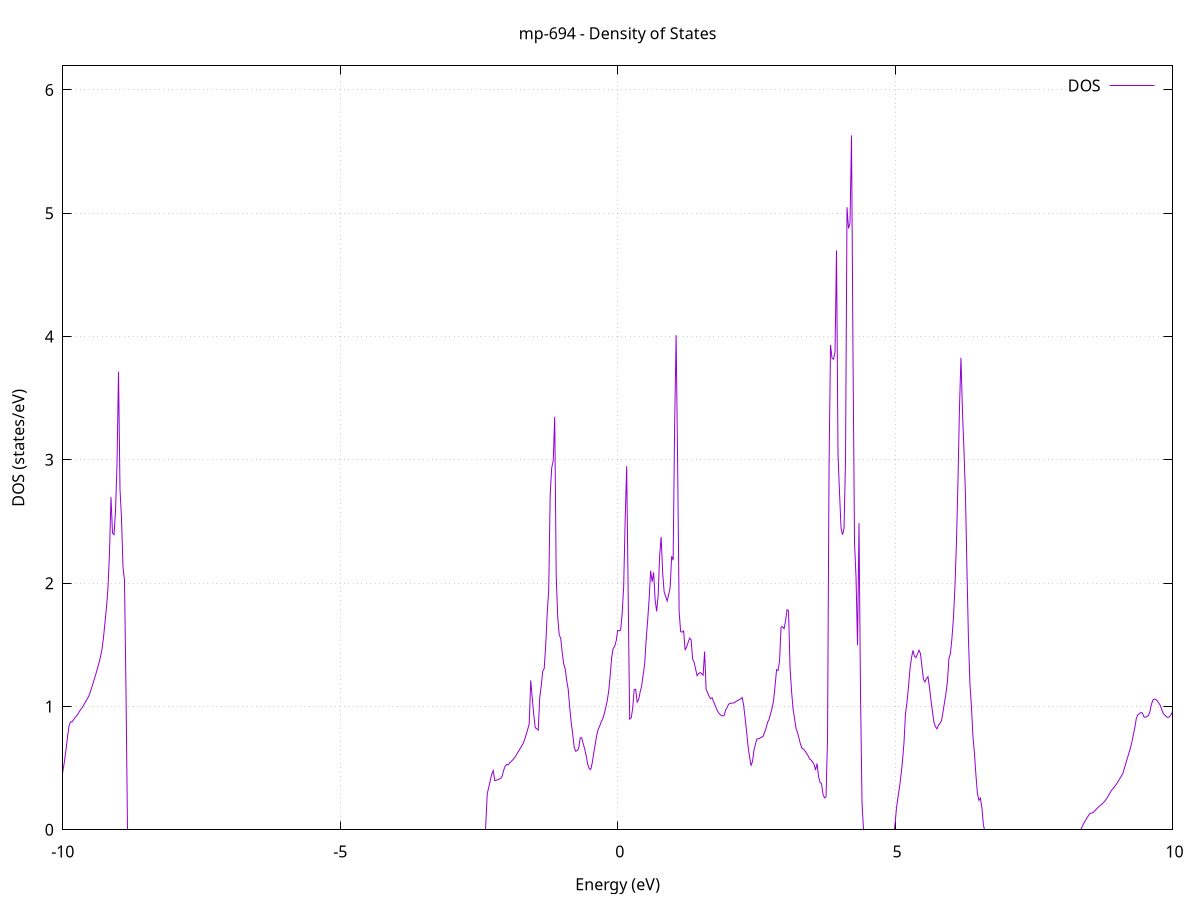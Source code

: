 set title 'mp-694 - Density of States'
set xlabel 'Energy (eV)'
set ylabel 'DOS (states/eV)'
set grid
set xrange [-10:10]
set yrange [0:6.195]
set xzeroaxis lt -1
set terminal png size 800,600
set output 'mp-694_dos_gnuplot.png'
plot '-' using 1:2 with lines title 'DOS'
-38.038400 0.000000
-38.011400 0.000000
-37.984400 0.000000
-37.957400 0.000000
-37.930400 0.000000
-37.903400 0.000000
-37.876300 0.000000
-37.849300 0.000000
-37.822300 0.000000
-37.795300 0.000000
-37.768300 0.000000
-37.741300 0.000000
-37.714200 0.000000
-37.687200 0.000000
-37.660200 0.000000
-37.633200 0.000000
-37.606200 0.000000
-37.579200 0.000000
-37.552100 0.000000
-37.525100 0.000000
-37.498100 0.000000
-37.471100 0.000000
-37.444100 0.000000
-37.417100 0.000000
-37.390000 0.000000
-37.363000 0.000000
-37.336000 0.000000
-37.309000 0.000000
-37.282000 0.000000
-37.255000 0.000000
-37.228000 0.000000
-37.200900 0.000000
-37.173900 0.000000
-37.146900 0.000000
-37.119900 0.000000
-37.092900 0.000000
-37.065900 0.000000
-37.038800 0.000000
-37.011800 0.000000
-36.984800 0.000000
-36.957800 0.000000
-36.930800 0.000000
-36.903800 0.000000
-36.876700 0.000000
-36.849700 0.000000
-36.822700 0.000000
-36.795700 0.000000
-36.768700 0.000000
-36.741700 0.000000
-36.714600 0.000000
-36.687600 0.000000
-36.660600 0.000000
-36.633600 0.000000
-36.606600 0.000000
-36.579600 0.000000
-36.552500 0.000000
-36.525500 0.000000
-36.498500 0.000000
-36.471500 0.000000
-36.444500 0.000000
-36.417500 0.000000
-36.390400 0.000000
-36.363400 0.000000
-36.336400 0.000000
-36.309400 0.000000
-36.282400 0.000000
-36.255400 0.000000
-36.228300 0.000000
-36.201300 0.000000
-36.174300 0.000000
-36.147300 0.000000
-36.120300 0.000000
-36.093300 0.000000
-36.066300 0.000000
-36.039200 0.000000
-36.012200 0.000000
-35.985200 0.000000
-35.958200 0.000000
-35.931200 0.000000
-35.904200 0.000000
-35.877100 0.000000
-35.850100 0.000000
-35.823100 0.000000
-35.796100 0.000000
-35.769100 0.000000
-35.742100 0.000000
-35.715000 0.000000
-35.688000 0.000000
-35.661000 0.000000
-35.634000 0.000000
-35.607000 0.000000
-35.580000 24.500900
-35.552900 13.739000
-35.525900 35.986300
-35.498900 0.000000
-35.471900 0.000000
-35.444900 0.000000
-35.417900 0.000000
-35.390800 0.000000
-35.363800 0.000000
-35.336800 0.000000
-35.309800 0.000000
-35.282800 0.000000
-35.255800 0.000000
-35.228700 0.000000
-35.201700 0.000000
-35.174700 0.000000
-35.147700 0.000000
-35.120700 0.000000
-35.093700 0.000000
-35.066600 0.000000
-35.039600 0.000000
-35.012600 0.000000
-34.985600 0.000000
-34.958600 0.000000
-34.931600 0.000000
-34.904600 0.000000
-34.877500 0.000000
-34.850500 0.000000
-34.823500 0.000000
-34.796500 0.000000
-34.769500 0.000000
-34.742500 0.000000
-34.715400 0.000000
-34.688400 0.000000
-34.661400 0.000000
-34.634400 0.000000
-34.607400 0.000000
-34.580400 0.000000
-34.553300 0.000000
-34.526300 0.000000
-34.499300 0.000000
-34.472300 0.000000
-34.445300 0.000000
-34.418300 0.000000
-34.391200 0.000000
-34.364200 0.000000
-34.337200 0.000000
-34.310200 0.000000
-34.283200 0.000000
-34.256200 0.000000
-34.229100 0.000000
-34.202100 0.000000
-34.175100 0.000000
-34.148100 0.000000
-34.121100 0.000000
-34.094100 0.000000
-34.067000 0.000000
-34.040000 0.000000
-34.013000 0.000000
-33.986000 0.000000
-33.959000 0.000000
-33.932000 0.000000
-33.904900 0.000000
-33.877900 0.000000
-33.850900 0.000000
-33.823900 0.000000
-33.796900 0.000000
-33.769900 0.000000
-33.742900 0.000000
-33.715800 0.000000
-33.688800 0.000000
-33.661800 0.000000
-33.634800 0.000000
-33.607800 0.000000
-33.580800 0.000000
-33.553700 0.000000
-33.526700 0.000000
-33.499700 0.000000
-33.472700 0.000000
-33.445700 0.000000
-33.418700 0.000000
-33.391600 0.000000
-33.364600 0.000000
-33.337600 0.000000
-33.310600 0.000000
-33.283600 0.000000
-33.256600 0.000000
-33.229500 0.000000
-33.202500 0.000000
-33.175500 0.000000
-33.148500 0.000000
-33.121500 0.000000
-33.094500 0.000000
-33.067400 0.000000
-33.040400 0.000000
-33.013400 0.000000
-32.986400 0.000000
-32.959400 0.000000
-32.932400 0.000000
-32.905300 0.000000
-32.878300 0.000000
-32.851300 0.000000
-32.824300 0.000000
-32.797300 0.000000
-32.770300 0.000000
-32.743200 0.000000
-32.716200 0.000000
-32.689200 0.000000
-32.662200 0.000000
-32.635200 0.000000
-32.608200 0.000000
-32.581200 0.000000
-32.554100 0.000000
-32.527100 0.000000
-32.500100 0.000000
-32.473100 0.000000
-32.446100 0.000000
-32.419100 0.000000
-32.392000 0.000000
-32.365000 0.000000
-32.338000 0.000000
-32.311000 0.000000
-32.284000 0.000000
-32.257000 0.000000
-32.229900 0.000000
-32.202900 0.000000
-32.175900 0.000000
-32.148900 0.000000
-32.121900 0.000000
-32.094900 0.000000
-32.067800 0.000000
-32.040800 0.000000
-32.013800 0.000000
-31.986800 0.000000
-31.959800 0.000000
-31.932800 0.000000
-31.905700 0.000000
-31.878700 0.000000
-31.851700 0.000000
-31.824700 0.000000
-31.797700 0.000000
-31.770700 0.000000
-31.743600 0.000000
-31.716600 0.000000
-31.689600 0.000000
-31.662600 0.000000
-31.635600 0.000000
-31.608600 0.000000
-31.581500 0.000000
-31.554500 0.000000
-31.527500 0.000000
-31.500500 0.000000
-31.473500 0.000000
-31.446500 0.000000
-31.419500 0.000000
-31.392400 0.000000
-31.365400 0.000000
-31.338400 0.000000
-31.311400 0.000000
-31.284400 0.000000
-31.257400 0.000000
-31.230300 0.000000
-31.203300 0.000000
-31.176300 0.000000
-31.149300 0.000000
-31.122300 0.000000
-31.095300 0.000000
-31.068200 0.000000
-31.041200 0.000000
-31.014200 0.000000
-30.987200 0.000000
-30.960200 0.000000
-30.933200 0.000000
-30.906100 0.000000
-30.879100 0.000000
-30.852100 0.000000
-30.825100 0.000000
-30.798100 0.000000
-30.771100 0.000000
-30.744000 0.000000
-30.717000 0.000000
-30.690000 0.000000
-30.663000 0.000000
-30.636000 0.000000
-30.609000 0.000000
-30.581900 0.000000
-30.554900 0.000000
-30.527900 0.000000
-30.500900 0.000000
-30.473900 0.000000
-30.446900 0.000000
-30.419800 0.000000
-30.392800 0.000000
-30.365800 0.000000
-30.338800 0.000000
-30.311800 0.000000
-30.284800 0.000000
-30.257800 0.000000
-30.230700 0.000000
-30.203700 0.000000
-30.176700 0.000000
-30.149700 0.000000
-30.122700 0.000000
-30.095700 0.000000
-30.068600 0.000000
-30.041600 0.000000
-30.014600 0.000000
-29.987600 0.000000
-29.960600 0.000000
-29.933600 0.000000
-29.906500 0.000000
-29.879500 0.000000
-29.852500 0.000000
-29.825500 0.000000
-29.798500 0.000000
-29.771500 0.000000
-29.744400 0.000000
-29.717400 0.000000
-29.690400 0.000000
-29.663400 0.000000
-29.636400 0.000000
-29.609400 0.000000
-29.582300 0.000000
-29.555300 0.000000
-29.528300 0.000000
-29.501300 0.000000
-29.474300 0.000000
-29.447300 0.000000
-29.420200 0.000000
-29.393200 0.000000
-29.366200 0.000000
-29.339200 0.000000
-29.312200 0.000000
-29.285200 0.000000
-29.258200 0.000000
-29.231100 0.000000
-29.204100 0.000000
-29.177100 0.000000
-29.150100 0.000000
-29.123100 0.000000
-29.096100 0.000000
-29.069000 0.000000
-29.042000 0.000000
-29.015000 0.000000
-28.988000 0.000000
-28.961000 0.000000
-28.934000 0.000000
-28.906900 0.000000
-28.879900 0.000000
-28.852900 0.000000
-28.825900 0.000000
-28.798900 0.000000
-28.771900 0.000000
-28.744800 0.000000
-28.717800 0.000000
-28.690800 0.000000
-28.663800 0.000000
-28.636800 0.000000
-28.609800 0.000000
-28.582700 0.000000
-28.555700 0.000000
-28.528700 0.000000
-28.501700 0.000000
-28.474700 0.000000
-28.447700 0.000000
-28.420600 0.000000
-28.393600 0.000000
-28.366600 0.000000
-28.339600 0.000000
-28.312600 0.000000
-28.285600 0.000000
-28.258500 0.000000
-28.231500 0.000000
-28.204500 0.000000
-28.177500 0.000000
-28.150500 0.000000
-28.123500 0.000000
-28.096500 0.000000
-28.069400 0.000000
-28.042400 0.000000
-28.015400 0.000000
-27.988400 0.000000
-27.961400 0.000000
-27.934400 0.000000
-27.907300 0.000000
-27.880300 0.000000
-27.853300 0.000000
-27.826300 0.000000
-27.799300 0.000000
-27.772300 0.000000
-27.745200 0.000000
-27.718200 0.000000
-27.691200 0.000000
-27.664200 0.000000
-27.637200 0.000000
-27.610200 0.000000
-27.583100 0.000000
-27.556100 0.000000
-27.529100 0.000000
-27.502100 0.000000
-27.475100 0.000000
-27.448100 0.000000
-27.421000 0.000000
-27.394000 0.000000
-27.367000 0.000000
-27.340000 0.000000
-27.313000 0.000000
-27.286000 0.000000
-27.258900 0.000000
-27.231900 0.000000
-27.204900 0.000000
-27.177900 0.000000
-27.150900 0.000000
-27.123900 0.000000
-27.096800 0.000000
-27.069800 0.000000
-27.042800 0.000000
-27.015800 0.000000
-26.988800 0.000000
-26.961800 0.000000
-26.934800 0.000000
-26.907700 0.000000
-26.880700 0.000000
-26.853700 0.000000
-26.826700 0.000000
-26.799700 0.000000
-26.772700 0.000000
-26.745600 0.000000
-26.718600 0.000000
-26.691600 0.000000
-26.664600 0.000000
-26.637600 0.000000
-26.610600 0.000000
-26.583500 0.000000
-26.556500 0.000000
-26.529500 0.000000
-26.502500 0.000000
-26.475500 0.000000
-26.448500 0.000000
-26.421400 0.000000
-26.394400 0.000000
-26.367400 0.000000
-26.340400 0.000000
-26.313400 0.000000
-26.286400 0.000000
-26.259300 0.000000
-26.232300 0.000000
-26.205300 0.000000
-26.178300 0.000000
-26.151300 0.000000
-26.124300 0.000000
-26.097200 0.000000
-26.070200 0.000000
-26.043200 0.000000
-26.016200 0.000000
-25.989200 0.000000
-25.962200 0.000000
-25.935100 0.000000
-25.908100 0.000000
-25.881100 0.000000
-25.854100 0.000000
-25.827100 0.000000
-25.800100 0.000000
-25.773100 0.000000
-25.746000 0.000000
-25.719000 0.000000
-25.692000 0.000000
-25.665000 0.000000
-25.638000 0.000000
-25.611000 0.000000
-25.583900 0.000000
-25.556900 0.000000
-25.529900 0.000000
-25.502900 0.000000
-25.475900 0.000000
-25.448900 0.000000
-25.421800 0.000000
-25.394800 0.000000
-25.367800 0.000000
-25.340800 0.000000
-25.313800 0.000000
-25.286800 0.000000
-25.259700 0.000000
-25.232700 0.000000
-25.205700 0.000000
-25.178700 0.000000
-25.151700 0.000000
-25.124700 0.000000
-25.097600 0.000000
-25.070600 0.000000
-25.043600 0.000000
-25.016600 0.000000
-24.989600 0.000000
-24.962600 0.000000
-24.935500 0.000000
-24.908500 0.000000
-24.881500 0.000000
-24.854500 0.000000
-24.827500 0.000000
-24.800500 0.000000
-24.773400 0.000000
-24.746400 0.000000
-24.719400 0.000000
-24.692400 0.000000
-24.665400 0.000000
-24.638400 0.000000
-24.611400 0.000000
-24.584300 0.000000
-24.557300 0.000000
-24.530300 0.000000
-24.503300 0.000000
-24.476300 0.000000
-24.449300 0.000000
-24.422200 0.000000
-24.395200 0.000000
-24.368200 0.000000
-24.341200 0.000000
-24.314200 0.000000
-24.287200 0.000000
-24.260100 0.000000
-24.233100 0.000000
-24.206100 0.000000
-24.179100 0.000000
-24.152100 0.000000
-24.125100 0.000000
-24.098000 0.000000
-24.071000 0.000000
-24.044000 0.000000
-24.017000 0.000000
-23.990000 0.000000
-23.963000 0.000000
-23.935900 0.000000
-23.908900 0.000000
-23.881900 0.000000
-23.854900 0.000000
-23.827900 0.000000
-23.800900 0.000000
-23.773800 0.000000
-23.746800 0.000000
-23.719800 0.000000
-23.692800 0.000000
-23.665800 0.000000
-23.638800 0.000000
-23.611700 0.000000
-23.584700 0.000000
-23.557700 0.000000
-23.530700 0.000000
-23.503700 0.000000
-23.476700 0.000000
-23.449700 0.000000
-23.422600 0.000000
-23.395600 0.000000
-23.368600 0.000000
-23.341600 0.000000
-23.314600 0.000000
-23.287600 0.000000
-23.260500 0.000000
-23.233500 0.000000
-23.206500 0.000000
-23.179500 0.000000
-23.152500 0.000000
-23.125500 0.000000
-23.098400 0.000000
-23.071400 0.000000
-23.044400 0.000000
-23.017400 0.000000
-22.990400 0.000000
-22.963400 0.000000
-22.936300 0.000000
-22.909300 0.000000
-22.882300 0.000000
-22.855300 0.000000
-22.828300 0.000000
-22.801300 0.000000
-22.774200 0.000000
-22.747200 0.000000
-22.720200 0.000000
-22.693200 0.000000
-22.666200 0.000000
-22.639200 0.000000
-22.612100 0.000000
-22.585100 0.000000
-22.558100 0.000000
-22.531100 0.000000
-22.504100 0.000000
-22.477100 0.000000
-22.450000 0.000000
-22.423000 0.000000
-22.396000 0.000000
-22.369000 0.000000
-22.342000 0.000000
-22.315000 0.000000
-22.288000 0.000000
-22.260900 0.000000
-22.233900 0.000000
-22.206900 0.000000
-22.179900 0.000000
-22.152900 0.000000
-22.125900 0.000000
-22.098800 0.000000
-22.071800 0.000000
-22.044800 0.000000
-22.017800 0.000000
-21.990800 0.000000
-21.963800 0.000000
-21.936700 0.000000
-21.909700 0.000000
-21.882700 0.000000
-21.855700 0.000000
-21.828700 0.000000
-21.801700 0.000000
-21.774600 0.000000
-21.747600 0.000000
-21.720600 0.000000
-21.693600 0.000000
-21.666600 0.000000
-21.639600 0.000000
-21.612500 0.000000
-21.585500 0.000000
-21.558500 0.000000
-21.531500 0.000000
-21.504500 0.000000
-21.477500 0.000000
-21.450400 0.000000
-21.423400 0.000000
-21.396400 0.000000
-21.369400 0.000000
-21.342400 0.000000
-21.315400 0.000000
-21.288300 0.000000
-21.261300 0.000000
-21.234300 0.000000
-21.207300 0.000000
-21.180300 0.000000
-21.153300 0.000000
-21.126300 0.000000
-21.099200 0.000000
-21.072200 0.000000
-21.045200 0.000000
-21.018200 0.000000
-20.991200 0.000000
-20.964200 0.000000
-20.937100 0.000000
-20.910100 0.000000
-20.883100 0.000000
-20.856100 0.000000
-20.829100 0.000000
-20.802100 0.000000
-20.775000 0.000000
-20.748000 0.000000
-20.721000 0.000000
-20.694000 0.000000
-20.667000 0.000000
-20.640000 0.000000
-20.612900 0.000000
-20.585900 0.000000
-20.558900 0.000000
-20.531900 0.000000
-20.504900 0.000000
-20.477900 0.000000
-20.450800 0.000000
-20.423800 0.000000
-20.396800 0.000000
-20.369800 0.000000
-20.342800 0.000000
-20.315800 0.000000
-20.288700 0.000000
-20.261700 0.000000
-20.234700 0.000000
-20.207700 0.000000
-20.180700 0.000000
-20.153700 0.000000
-20.126600 0.000000
-20.099600 0.000000
-20.072600 0.000000
-20.045600 0.000000
-20.018600 0.000000
-19.991600 0.000000
-19.964600 0.000000
-19.937500 0.000000
-19.910500 0.000000
-19.883500 0.000000
-19.856500 0.000000
-19.829500 0.000000
-19.802500 0.000000
-19.775400 0.000000
-19.748400 0.000000
-19.721400 0.000000
-19.694400 0.000000
-19.667400 0.000000
-19.640400 0.000000
-19.613300 0.000000
-19.586300 0.000000
-19.559300 0.000000
-19.532300 0.000000
-19.505300 0.000000
-19.478300 0.000000
-19.451200 0.000000
-19.424200 0.000000
-19.397200 0.000000
-19.370200 0.000000
-19.343200 0.000000
-19.316200 0.000000
-19.289100 0.000000
-19.262100 0.000000
-19.235100 0.000000
-19.208100 0.000000
-19.181100 0.000000
-19.154100 0.000000
-19.127000 0.000000
-19.100000 0.000000
-19.073000 0.000000
-19.046000 0.000000
-19.019000 0.000000
-18.992000 0.000000
-18.965000 0.000000
-18.937900 0.000000
-18.910900 0.000000
-18.883900 0.000000
-18.856900 0.000000
-18.829900 0.000000
-18.802900 0.000000
-18.775800 0.000000
-18.748800 0.000000
-18.721800 0.000000
-18.694800 0.000000
-18.667800 0.000000
-18.640800 0.000000
-18.613700 0.000000
-18.586700 0.000000
-18.559700 0.000000
-18.532700 0.000000
-18.505700 0.000000
-18.478700 0.000000
-18.451600 0.000000
-18.424600 0.000000
-18.397600 0.000000
-18.370600 0.000000
-18.343600 0.000000
-18.316600 0.000000
-18.289500 0.000000
-18.262500 0.000000
-18.235500 0.000000
-18.208500 0.000000
-18.181500 0.000000
-18.154500 0.000000
-18.127400 0.000000
-18.100400 0.000000
-18.073400 0.000000
-18.046400 0.000000
-18.019400 0.000000
-17.992400 0.000000
-17.965300 0.000000
-17.938300 0.000000
-17.911300 0.000000
-17.884300 0.000000
-17.857300 0.000000
-17.830300 0.000000
-17.803300 0.000000
-17.776200 0.000000
-17.749200 0.000000
-17.722200 0.000000
-17.695200 0.000000
-17.668200 0.000000
-17.641200 0.000000
-17.614100 0.000000
-17.587100 0.000000
-17.560100 0.000000
-17.533100 0.000000
-17.506100 0.000000
-17.479100 0.000000
-17.452000 0.000000
-17.425000 0.000000
-17.398000 0.000000
-17.371000 0.000000
-17.344000 0.000000
-17.317000 0.000000
-17.289900 0.000000
-17.262900 0.000000
-17.235900 0.000000
-17.208900 0.000000
-17.181900 0.000000
-17.154900 0.000000
-17.127800 0.000000
-17.100800 0.000000
-17.073800 0.000000
-17.046800 0.000000
-17.019800 0.000000
-16.992800 0.000000
-16.965700 0.000000
-16.938700 0.000000
-16.911700 0.000000
-16.884700 0.000000
-16.857700 0.000000
-16.830700 0.000000
-16.803600 0.000000
-16.776600 0.000000
-16.749600 0.000000
-16.722600 0.000000
-16.695600 0.000000
-16.668600 0.000000
-16.641600 0.000000
-16.614500 0.000000
-16.587500 0.000000
-16.560500 0.000000
-16.533500 0.000000
-16.506500 0.000000
-16.479500 0.000000
-16.452400 0.000000
-16.425400 0.000000
-16.398400 0.000000
-16.371400 0.000000
-16.344400 0.000000
-16.317400 0.000000
-16.290300 0.000000
-16.263300 0.000000
-16.236300 0.000000
-16.209300 0.000000
-16.182300 0.000000
-16.155300 0.000000
-16.128200 0.000000
-16.101200 0.000000
-16.074200 0.000000
-16.047200 0.000000
-16.020200 0.000000
-15.993200 0.000000
-15.966100 0.000000
-15.939100 0.000000
-15.912100 0.000000
-15.885100 0.000000
-15.858100 0.000000
-15.831100 0.000000
-15.804000 0.000000
-15.777000 0.000000
-15.750000 0.000000
-15.723000 0.000000
-15.696000 0.000000
-15.669000 0.000000
-15.641900 0.000000
-15.614900 0.000000
-15.587900 0.000000
-15.560900 0.000000
-15.533900 0.000000
-15.506900 0.000000
-15.479900 0.000000
-15.452800 0.000000
-15.425800 0.000000
-15.398800 0.000000
-15.371800 0.000000
-15.344800 0.000000
-15.317800 0.000000
-15.290700 0.000000
-15.263700 0.000000
-15.236700 0.000000
-15.209700 0.000000
-15.182700 0.000000
-15.155700 0.000000
-15.128600 0.000000
-15.101600 0.000000
-15.074600 0.000000
-15.047600 0.000000
-15.020600 0.000000
-14.993600 0.000000
-14.966500 0.000000
-14.939500 0.000000
-14.912500 0.000000
-14.885500 0.000000
-14.858500 0.000000
-14.831500 0.000000
-14.804400 0.000000
-14.777400 0.000000
-14.750400 0.000000
-14.723400 0.000000
-14.696400 0.000000
-14.669400 0.000000
-14.642300 0.000000
-14.615300 0.000000
-14.588300 0.000000
-14.561300 0.000000
-14.534300 0.000000
-14.507300 0.000000
-14.480200 0.000000
-14.453200 0.000000
-14.426200 0.000000
-14.399200 0.000000
-14.372200 0.000000
-14.345200 0.000000
-14.318200 0.000000
-14.291100 0.000000
-14.264100 0.000000
-14.237100 0.000000
-14.210100 0.000000
-14.183100 0.000000
-14.156100 0.000000
-14.129000 0.000000
-14.102000 0.000000
-14.075000 0.000000
-14.048000 0.000000
-14.021000 0.000000
-13.994000 0.000000
-13.966900 0.000000
-13.939900 0.000000
-13.912900 0.000000
-13.885900 0.000000
-13.858900 0.000000
-13.831900 0.000000
-13.804800 0.000000
-13.777800 0.000000
-13.750800 0.000000
-13.723800 0.000000
-13.696800 0.000000
-13.669800 0.000000
-13.642700 0.000000
-13.615700 0.000000
-13.588700 0.000000
-13.561700 0.000000
-13.534700 0.000000
-13.507700 0.000000
-13.480600 0.000000
-13.453600 0.000000
-13.426600 0.000000
-13.399600 0.000000
-13.372600 0.000000
-13.345600 0.000000
-13.318500 0.000000
-13.291500 0.000000
-13.264500 0.000000
-13.237500 0.000000
-13.210500 0.000000
-13.183500 0.000000
-13.156500 0.000000
-13.129400 0.000000
-13.102400 0.000000
-13.075400 0.000000
-13.048400 0.000000
-13.021400 0.000000
-12.994400 0.000000
-12.967300 0.000000
-12.940300 0.000000
-12.913300 0.000000
-12.886300 0.000000
-12.859300 0.000000
-12.832300 0.000000
-12.805200 0.000000
-12.778200 0.000000
-12.751200 0.000000
-12.724200 0.000000
-12.697200 0.000000
-12.670200 0.000000
-12.643100 0.000000
-12.616100 0.000000
-12.589100 0.000000
-12.562100 0.000000
-12.535100 0.000000
-12.508100 0.000000
-12.481000 0.000000
-12.454000 0.000000
-12.427000 0.000000
-12.400000 0.000000
-12.373000 0.000000
-12.346000 0.000000
-12.318900 0.000000
-12.291900 0.000000
-12.264900 0.000000
-12.237900 0.000000
-12.210900 0.000000
-12.183900 0.000000
-12.156800 0.000000
-12.129800 0.000000
-12.102800 0.000000
-12.075800 0.000000
-12.048800 0.000000
-12.021800 0.000000
-11.994800 0.000000
-11.967700 0.000000
-11.940700 0.000000
-11.913700 0.000000
-11.886700 0.000000
-11.859700 0.000000
-11.832700 0.000000
-11.805600 0.000000
-11.778600 0.000000
-11.751600 0.000000
-11.724600 0.000000
-11.697600 0.000000
-11.670600 0.000000
-11.643500 0.000000
-11.616500 0.000000
-11.589500 0.000000
-11.562500 0.000000
-11.535500 0.000000
-11.508500 0.000000
-11.481400 0.000000
-11.454400 0.000000
-11.427400 0.000000
-11.400400 0.000000
-11.373400 0.000000
-11.346400 0.000000
-11.319300 0.000000
-11.292300 0.000000
-11.265300 0.000000
-11.238300 0.000000
-11.211300 0.000000
-11.184300 0.000000
-11.157200 0.000000
-11.130200 0.000000
-11.103200 0.000000
-11.076200 0.000000
-11.049200 0.000000
-11.022200 0.000000
-10.995100 0.000000
-10.968100 0.000000
-10.941100 0.000000
-10.914100 0.081700
-10.887100 0.163900
-10.860100 0.259200
-10.833100 0.273800
-10.806000 0.288100
-10.779000 0.288600
-10.752000 0.283500
-10.725000 0.285300
-10.698000 0.296700
-10.671000 0.298100
-10.643900 0.298000
-10.616900 0.292600
-10.589900 0.294900
-10.562900 0.299200
-10.535900 0.305600
-10.508900 0.310600
-10.481800 0.310600
-10.454800 0.309900
-10.427800 0.309300
-10.400800 0.312400
-10.373800 0.315900
-10.346800 0.319900
-10.319700 0.324600
-10.292700 0.328500
-10.265700 0.330800
-10.238700 0.331900
-10.211700 0.333600
-10.184700 0.336700
-10.157600 0.340600
-10.130600 0.344600
-10.103600 0.348700
-10.076600 0.353100
-10.049600 0.357500
-10.022600 0.361700
-9.995500 0.483300
-9.968500 0.558300
-9.941500 0.654100
-9.914500 0.754300
-9.887500 0.842200
-9.860500 0.875700
-9.833500 0.874500
-9.806400 0.891400
-9.779400 0.910700
-9.752400 0.923700
-9.725400 0.940700
-9.698400 0.961200
-9.671400 0.978900
-9.644300 0.995000
-9.617300 1.016400
-9.590300 1.037400
-9.563300 1.059100
-9.536300 1.079900
-9.509300 1.110500
-9.482200 1.148000
-9.455200 1.187800
-9.428200 1.227000
-9.401200 1.268200
-9.374200 1.310000
-9.347200 1.353800
-9.320100 1.405100
-9.293100 1.463500
-9.266100 1.561200
-9.239100 1.682300
-9.212100 1.805500
-9.185100 1.965300
-9.158000 2.250100
-9.131000 2.697400
-9.104000 2.406600
-9.077000 2.393400
-9.050000 2.581800
-9.023000 2.963100
-8.995900 3.714400
-8.968900 2.760300
-8.941900 2.527600
-8.914900 2.132100
-8.887900 2.019100
-8.860900 1.125600
-8.833800 0.000000
-8.806800 0.000000
-8.779800 0.000000
-8.752800 0.000000
-8.725800 0.000000
-8.698800 0.000000
-8.671800 0.000000
-8.644700 0.000000
-8.617700 0.000000
-8.590700 0.000000
-8.563700 0.000000
-8.536700 0.000000
-8.509700 0.000000
-8.482600 0.000000
-8.455600 0.000000
-8.428600 0.000000
-8.401600 0.000000
-8.374600 0.000000
-8.347600 0.000000
-8.320500 0.000000
-8.293500 0.000000
-8.266500 0.000000
-8.239500 0.000000
-8.212500 0.000000
-8.185500 0.000000
-8.158400 0.000000
-8.131400 0.000000
-8.104400 0.000000
-8.077400 0.000000
-8.050400 0.000000
-8.023400 0.000000
-7.996300 0.000000
-7.969300 0.000000
-7.942300 0.000000
-7.915300 0.000000
-7.888300 0.000000
-7.861300 0.000000
-7.834200 0.000000
-7.807200 0.000000
-7.780200 0.000000
-7.753200 0.000000
-7.726200 0.000000
-7.699200 0.000000
-7.672100 0.000000
-7.645100 0.000000
-7.618100 0.000000
-7.591100 0.000000
-7.564100 0.000000
-7.537100 0.000000
-7.510100 0.000000
-7.483000 0.000000
-7.456000 0.000000
-7.429000 0.000000
-7.402000 0.000000
-7.375000 0.000000
-7.348000 0.000000
-7.320900 0.000000
-7.293900 0.000000
-7.266900 0.000000
-7.239900 0.000000
-7.212900 0.000000
-7.185900 0.000000
-7.158800 0.000000
-7.131800 0.000000
-7.104800 0.000000
-7.077800 0.000000
-7.050800 0.000000
-7.023800 0.000000
-6.996700 0.000000
-6.969700 0.000000
-6.942700 0.000000
-6.915700 0.000000
-6.888700 0.000000
-6.861700 0.000000
-6.834600 0.000000
-6.807600 0.000000
-6.780600 0.000000
-6.753600 0.000000
-6.726600 0.000000
-6.699600 0.000000
-6.672500 0.000000
-6.645500 0.000000
-6.618500 0.000000
-6.591500 0.000000
-6.564500 0.000000
-6.537500 0.000000
-6.510400 0.000000
-6.483400 0.000000
-6.456400 0.000000
-6.429400 0.000000
-6.402400 0.000000
-6.375400 0.000000
-6.348400 0.000000
-6.321300 0.000000
-6.294300 0.000000
-6.267300 0.000000
-6.240300 0.000000
-6.213300 0.000000
-6.186300 0.000000
-6.159200 0.000000
-6.132200 0.000000
-6.105200 0.000000
-6.078200 0.000000
-6.051200 0.000000
-6.024200 0.000000
-5.997100 0.000000
-5.970100 0.000000
-5.943100 0.000000
-5.916100 0.000000
-5.889100 0.000000
-5.862100 0.000000
-5.835000 0.000000
-5.808000 0.000000
-5.781000 0.000000
-5.754000 0.000000
-5.727000 0.000000
-5.700000 0.000000
-5.672900 0.000000
-5.645900 0.000000
-5.618900 0.000000
-5.591900 0.000000
-5.564900 0.000000
-5.537900 0.000000
-5.510800 0.000000
-5.483800 0.000000
-5.456800 0.000000
-5.429800 0.000000
-5.402800 0.000000
-5.375800 0.000000
-5.348700 0.000000
-5.321700 0.000000
-5.294700 0.000000
-5.267700 0.000000
-5.240700 0.000000
-5.213700 0.000000
-5.186700 0.000000
-5.159600 0.000000
-5.132600 0.000000
-5.105600 0.000000
-5.078600 0.000000
-5.051600 0.000000
-5.024600 0.000000
-4.997500 0.000000
-4.970500 0.000000
-4.943500 0.000000
-4.916500 0.000000
-4.889500 0.000000
-4.862500 0.000000
-4.835400 0.000000
-4.808400 0.000000
-4.781400 0.000000
-4.754400 0.000000
-4.727400 0.000000
-4.700400 0.000000
-4.673300 0.000000
-4.646300 0.000000
-4.619300 0.000000
-4.592300 0.000000
-4.565300 0.000000
-4.538300 0.000000
-4.511200 0.000000
-4.484200 0.000000
-4.457200 0.000000
-4.430200 0.000000
-4.403200 0.000000
-4.376200 0.000000
-4.349100 0.000000
-4.322100 0.000000
-4.295100 0.000000
-4.268100 0.000000
-4.241100 0.000000
-4.214100 0.000000
-4.187000 0.000000
-4.160000 0.000000
-4.133000 0.000000
-4.106000 0.000000
-4.079000 0.000000
-4.052000 0.000000
-4.025000 0.000000
-3.997900 0.000000
-3.970900 0.000000
-3.943900 0.000000
-3.916900 0.000000
-3.889900 0.000000
-3.862900 0.000000
-3.835800 0.000000
-3.808800 0.000000
-3.781800 0.000000
-3.754800 0.000000
-3.727800 0.000000
-3.700800 0.000000
-3.673700 0.000000
-3.646700 0.000000
-3.619700 0.000000
-3.592700 0.000000
-3.565700 0.000000
-3.538700 0.000000
-3.511600 0.000000
-3.484600 0.000000
-3.457600 0.000000
-3.430600 0.000000
-3.403600 0.000000
-3.376600 0.000000
-3.349500 0.000000
-3.322500 0.000000
-3.295500 0.000000
-3.268500 0.000000
-3.241500 0.000000
-3.214500 0.000000
-3.187400 0.000000
-3.160400 0.000000
-3.133400 0.000000
-3.106400 0.000000
-3.079400 0.000000
-3.052400 0.000000
-3.025300 0.000000
-2.998300 0.000000
-2.971300 0.000000
-2.944300 0.000000
-2.917300 0.000000
-2.890300 0.000000
-2.863300 0.000000
-2.836200 0.000000
-2.809200 0.000000
-2.782200 0.000000
-2.755200 0.000000
-2.728200 0.000000
-2.701200 0.000000
-2.674100 0.000000
-2.647100 0.000000
-2.620100 0.000000
-2.593100 0.000000
-2.566100 0.000000
-2.539100 0.000000
-2.512000 0.000000
-2.485000 0.000000
-2.458000 0.000000
-2.431000 0.000000
-2.404000 0.000000
-2.377000 0.000000
-2.349900 0.292600
-2.322900 0.345600
-2.295900 0.398500
-2.268900 0.451400
-2.241900 0.480400
-2.214900 0.397900
-2.187800 0.402000
-2.160800 0.406000
-2.133800 0.410100
-2.106800 0.416500
-2.079800 0.437600
-2.052800 0.484400
-2.025700 0.517700
-1.998700 0.529500
-1.971700 0.527000
-1.944700 0.542900
-1.917700 0.554700
-1.890700 0.566700
-1.863600 0.581200
-1.836600 0.598700
-1.809600 0.620300
-1.782600 0.640500
-1.755600 0.659600
-1.728600 0.679800
-1.701600 0.701400
-1.674500 0.733300
-1.647500 0.774000
-1.620500 0.815000
-1.593500 0.860200
-1.566500 1.211300
-1.539500 1.070900
-1.512400 0.936600
-1.485400 0.828600
-1.458400 0.819600
-1.431400 0.808300
-1.404400 1.072000
-1.377400 1.166000
-1.350300 1.286200
-1.323300 1.308800
-1.296300 1.497700
-1.269300 1.756600
-1.242300 1.944700
-1.215300 2.722600
-1.188200 2.935800
-1.161200 2.992100
-1.134200 3.349200
-1.107200 2.055200
-1.080200 1.727400
-1.053200 1.580900
-1.026100 1.553100
-0.999100 1.435600
-0.972100 1.345500
-0.945100 1.303400
-0.918100 1.211000
-0.891100 1.140000
-0.864000 0.996800
-0.837000 0.868500
-0.810000 0.776900
-0.783000 0.669300
-0.756000 0.637000
-0.729000 0.641700
-0.701900 0.658900
-0.674900 0.745500
-0.647900 0.746400
-0.620900 0.698600
-0.593900 0.655700
-0.566900 0.600400
-0.539900 0.531600
-0.512800 0.496100
-0.485800 0.488700
-0.458800 0.540300
-0.431800 0.619000
-0.404800 0.692600
-0.377800 0.764200
-0.350700 0.814100
-0.323700 0.840800
-0.296700 0.874300
-0.269700 0.899000
-0.242700 0.937500
-0.215700 0.988900
-0.188600 1.043700
-0.161600 1.123800
-0.134600 1.250100
-0.107600 1.397200
-0.080600 1.471200
-0.053600 1.487400
-0.026500 1.531800
0.000500 1.616200
0.027500 1.613900
0.054500 1.618600
0.081500 1.756800
0.108500 1.969500
0.135600 2.512700
0.162600 2.948300
0.189600 1.917400
0.216600 0.897600
0.243600 0.907600
0.270600 0.980900
0.297700 1.136300
0.324700 1.139500
0.351700 1.034900
0.378700 1.056300
0.405700 1.117400
0.432700 1.166300
0.459700 1.255200
0.486800 1.343400
0.513800 1.540300
0.540800 1.696300
0.567800 1.874800
0.594800 2.100700
0.621800 2.011300
0.648900 2.087200
0.675900 1.863200
0.702900 1.771000
0.729900 1.897900
0.756900 2.222800
0.783900 2.374900
0.811000 2.088300
0.838000 1.928200
0.865000 1.893000
0.892000 1.855500
0.919000 1.904900
0.946000 1.963200
0.973100 2.218200
1.000100 2.185600
1.027100 3.278800
1.054100 4.011100
1.081100 2.966500
1.108100 1.772800
1.135200 1.606200
1.162200 1.603200
1.189200 1.612800
1.216200 1.457100
1.243200 1.483700
1.270200 1.519800
1.297300 1.554300
1.324300 1.541100
1.351300 1.384000
1.378300 1.359600
1.405300 1.303000
1.432300 1.249300
1.459400 1.266700
1.486400 1.274900
1.513400 1.266200
1.540400 1.254000
1.567400 1.445300
1.594400 1.140400
1.621400 1.110900
1.648500 1.081500
1.675500 1.063400
1.702500 1.070500
1.729500 1.038400
1.756500 1.009800
1.783500 0.980400
1.810600 0.954600
1.837600 0.938100
1.864600 0.928800
1.891600 0.923900
1.918600 0.925900
1.945600 0.970800
1.972700 0.991500
1.999700 1.017900
2.026700 1.025100
2.053700 1.027000
2.080700 1.027500
2.107700 1.032300
2.134800 1.040900
2.161800 1.048000
2.188800 1.054100
2.215800 1.060400
2.242800 1.072900
2.269800 1.014300
2.296900 0.909200
2.323900 0.796900
2.350900 0.673600
2.377900 0.589100
2.404900 0.519200
2.431900 0.557400
2.459000 0.649400
2.486000 0.699200
2.513000 0.737600
2.540000 0.737200
2.567000 0.744000
2.594000 0.750800
2.621100 0.756700
2.648100 0.789400
2.675100 0.824600
2.702100 0.871400
2.729100 0.895200
2.756100 0.940600
2.783100 0.985600
2.810200 1.048100
2.837200 1.166800
2.864200 1.298500
2.891200 1.291700
2.918200 1.368300
2.945200 1.642100
2.972300 1.647400
2.999300 1.630400
3.026300 1.693700
3.053300 1.784200
3.080300 1.775200
3.107300 1.313600
3.134400 1.123500
3.161400 0.979500
3.188400 0.902600
3.215400 0.819800
3.242400 0.788500
3.269400 0.740700
3.296500 0.691400
3.323500 0.658800
3.350500 0.655300
3.377500 0.638800
3.404500 0.620100
3.431500 0.600700
3.458600 0.574200
3.485600 0.565900
3.512600 0.549900
3.539600 0.530700
3.566600 0.484300
3.593600 0.536600
3.620700 0.432100
3.647700 0.383800
3.674700 0.373300
3.701700 0.286700
3.728700 0.258800
3.755700 0.267900
3.782800 0.735900
3.809800 2.934700
3.836800 3.930800
3.863800 3.824300
3.890800 3.816200
3.917800 3.873600
3.944800 4.698100
3.971900 3.041700
3.998900 2.735100
4.025900 2.447800
4.052900 2.392400
4.079900 2.443300
4.106900 2.998700
4.134000 5.048500
4.161000 4.876600
4.188000 4.922400
4.215000 5.631900
4.242000 3.838700
4.269000 2.325900
4.296100 2.050600
4.323100 1.497100
4.350100 2.487000
4.377100 1.105400
4.404100 0.221700
4.431100 0.000000
4.458200 0.000000
4.485200 0.000000
4.512200 0.000000
4.539200 0.000000
4.566200 0.000000
4.593200 0.000000
4.620300 0.000000
4.647300 0.000000
4.674300 0.000000
4.701300 0.000000
4.728300 0.000000
4.755300 0.000000
4.782400 0.000000
4.809400 0.000000
4.836400 0.000000
4.863400 0.000000
4.890400 0.000000
4.917400 0.000000
4.944500 0.000000
4.971500 0.000000
4.998500 0.000000
5.025500 0.175700
5.052500 0.263300
5.079500 0.343800
5.106500 0.442300
5.133600 0.556900
5.160600 0.705600
5.187600 0.940100
5.214600 1.034600
5.241600 1.158700
5.268600 1.302600
5.295700 1.394100
5.322700 1.455000
5.349700 1.407600
5.376700 1.396700
5.403700 1.424400
5.430700 1.456400
5.457800 1.429100
5.484800 1.322900
5.511800 1.219100
5.538800 1.198900
5.565800 1.225800
5.592800 1.241600
5.619900 1.155000
5.646900 1.053300
5.673900 0.956500
5.700900 0.871100
5.727900 0.835700
5.754900 0.818100
5.782000 0.847800
5.809000 0.863200
5.836000 0.884100
5.863000 0.953400
5.890000 1.029500
5.917000 1.107600
5.944100 1.204000
5.971100 1.392400
5.998100 1.430800
6.025100 1.554600
6.052100 1.717600
6.079100 1.969000
6.106200 2.330900
6.133200 2.817000
6.160200 3.409900
6.187200 3.828000
6.214200 3.398700
6.241200 3.085200
6.268200 2.724900
6.295300 2.114400
6.322300 1.550800
6.349300 1.182600
6.376300 1.001300
6.403300 0.756500
6.430300 0.622500
6.457400 0.442700
6.484400 0.292600
6.511400 0.238300
6.538400 0.256900
6.565400 0.176500
6.592400 0.036900
6.619500 0.000000
6.646500 0.000000
6.673500 0.000000
6.700500 0.000000
6.727500 0.000000
6.754500 0.000000
6.781600 0.000000
6.808600 0.000000
6.835600 0.000000
6.862600 0.000000
6.889600 0.000000
6.916600 0.000000
6.943700 0.000000
6.970700 0.000000
6.997700 0.000000
7.024700 0.000000
7.051700 0.000000
7.078700 0.000000
7.105800 0.000000
7.132800 0.000000
7.159800 0.000000
7.186800 0.000000
7.213800 0.000000
7.240800 0.000000
7.267900 0.000000
7.294900 0.000000
7.321900 0.000000
7.348900 0.000000
7.375900 0.000000
7.402900 0.000000
7.429900 0.000000
7.457000 0.000000
7.484000 0.000000
7.511000 0.000000
7.538000 0.000000
7.565000 0.000000
7.592000 0.000000
7.619100 0.000000
7.646100 0.000000
7.673100 0.000000
7.700100 0.000000
7.727100 0.000000
7.754100 0.000000
7.781200 0.000000
7.808200 0.000000
7.835200 0.000000
7.862200 0.000000
7.889200 0.000000
7.916200 0.000000
7.943300 0.000000
7.970300 0.000000
7.997300 0.000000
8.024300 0.000000
8.051300 0.000000
8.078300 0.000000
8.105400 0.000000
8.132400 0.000000
8.159400 0.000000
8.186400 0.000000
8.213400 0.000000
8.240400 0.000000
8.267500 0.000000
8.294500 0.000000
8.321500 0.000000
8.348500 0.002900
8.375500 0.028200
8.402500 0.053800
8.429600 0.074500
8.456600 0.094400
8.483600 0.114100
8.510600 0.132900
8.537600 0.134800
8.564600 0.138500
8.591600 0.149900
8.618700 0.162900
8.645700 0.175900
8.672700 0.187400
8.699700 0.198000
8.726700 0.208000
8.753700 0.219100
8.780800 0.232800
8.807800 0.249500
8.834800 0.267600
8.861800 0.289200
8.888800 0.311800
8.915800 0.327200
8.942900 0.341800
8.969900 0.358300
8.996900 0.375800
9.023900 0.395000
9.050900 0.415900
9.077900 0.435500
9.105000 0.456500
9.132000 0.497700
9.159000 0.537800
9.186000 0.580000
9.213000 0.619200
9.240000 0.660000
9.267100 0.710200
9.294100 0.769100
9.321100 0.827000
9.348100 0.903200
9.375100 0.932100
9.402100 0.941300
9.429200 0.950200
9.456200 0.947900
9.483200 0.916300
9.510200 0.911900
9.537200 0.918900
9.564200 0.925400
9.591200 0.954900
9.618300 1.013100
9.645300 1.051400
9.672300 1.060100
9.699300 1.056700
9.726300 1.045100
9.753300 1.028200
9.780400 1.007600
9.807400 0.973500
9.834400 0.941800
9.861400 0.930000
9.888400 0.916400
9.915400 0.911800
9.942500 0.915200
9.969500 0.930300
9.996500 0.956100
10.023500 0.979100
10.050500 1.000300
10.077500 0.979600
10.104600 0.993700
10.131600 0.997700
10.158600 0.993500
10.185600 0.988000
10.212600 0.987000
10.239600 0.971000
10.266700 0.950600
10.293700 0.919000
10.320700 0.886100
10.347700 0.830600
10.374700 0.814800
10.401700 0.813600
10.428800 0.815300
10.455800 0.824900
10.482800 0.863500
10.509800 0.893300
10.536800 0.897900
10.563800 0.890100
10.590900 0.890100
10.617900 0.893000
10.644900 0.917600
10.671900 0.931800
10.698900 0.925400
10.725900 0.918400
10.752900 0.877700
10.780000 0.861300
10.807000 0.890700
10.834000 0.922800
10.861000 0.955100
10.888000 0.976200
10.915000 0.979400
10.942100 0.980300
10.969100 0.998700
10.996100 1.037000
11.023100 1.086100
11.050100 1.152000
11.077100 1.213800
11.104200 1.283000
11.131200 1.216100
11.158200 1.226800
11.185200 1.264400
11.212200 1.303400
11.239200 1.329200
11.266300 1.337700
11.293300 1.305900
11.320300 1.269800
11.347300 1.233500
11.374300 1.219500
11.401300 1.212300
11.428400 1.211400
11.455400 1.229500
11.482400 1.245700
11.509400 1.249700
11.536400 1.257100
11.563400 1.220800
11.590500 1.176400
11.617500 1.143500
11.644500 1.128300
11.671500 1.112800
11.698500 1.099300
11.725500 1.083400
11.752600 1.070700
11.779600 1.061600
11.806600 1.061100
11.833600 1.068200
11.860600 1.050900
11.887600 1.028100
11.914600 0.996700
11.941700 0.977300
11.968700 0.947300
11.995700 0.949600
12.022700 0.956400
12.049700 0.958400
12.076700 0.950700
12.103800 0.938900
12.130800 0.912800
12.157800 0.889100
12.184800 0.876700
12.211800 0.865100
12.238800 0.853800
12.265900 0.841000
12.292900 0.822900
12.319900 0.782000
12.346900 0.772100
12.373900 0.787700
12.400900 0.788400
12.428000 0.800900
12.455000 0.806300
12.482000 0.812200
12.509000 0.816300
12.536000 0.822000
12.563000 0.826700
12.590100 0.836800
12.617100 0.853400
12.644100 0.878200
12.671100 0.904200
12.698100 0.916800
12.725100 0.929300
12.752200 0.937100
12.779200 0.967900
12.806200 0.993800
12.833200 0.947900
12.860200 0.875500
12.887200 0.777600
12.914300 0.697400
12.941300 0.670500
12.968300 0.639900
12.995300 0.584600
13.022300 0.531100
13.049300 0.513700
13.076300 0.507300
13.103400 0.477100
13.130400 0.385800
13.157400 0.330200
13.184400 0.284000
13.211400 0.221300
13.238400 0.159600
13.265500 0.100400
13.292500 0.041000
13.319500 0.029000
13.346500 0.023100
13.373500 0.017800
13.400500 0.013100
13.427600 0.009100
13.454600 0.005800
13.481600 0.000000
13.508600 0.000000
13.535600 0.000000
13.562600 0.000000
13.589700 0.000000
13.616700 0.000000
13.643700 0.000000
13.670700 0.000000
13.697700 0.000000
13.724700 0.000000
13.751800 0.000000
13.778800 0.000000
13.805800 0.000000
13.832800 0.000000
13.859800 0.000000
13.886800 0.000000
13.913900 0.000000
13.940900 0.000000
13.967900 0.000000
13.994900 0.000000
14.021900 0.000000
14.048900 0.000000
14.076000 0.000000
14.103000 0.000000
14.130000 0.000000
14.157000 0.000000
14.184000 0.000000
14.211000 0.000000
14.238000 0.000000
14.265100 0.000000
14.292100 0.000000
14.319100 0.000000
14.346100 0.000000
14.373100 0.000000
14.400100 0.000000
14.427200 0.000000
14.454200 0.000000
14.481200 0.000000
14.508200 0.000000
14.535200 0.000000
14.562200 0.000000
14.589300 0.000000
14.616300 0.000000
14.643300 0.000000
14.670300 0.000000
14.697300 0.000000
14.724300 0.000000
14.751400 0.000000
14.778400 0.000000
14.805400 0.000000
14.832400 0.000000
14.859400 0.000000
14.886400 0.000000
14.913500 0.000000
14.940500 0.000000
14.967500 0.000000
14.994500 0.000000
15.021500 0.000000
15.048500 0.000000
15.075600 0.000000
15.102600 0.000000
15.129600 0.000000
15.156600 0.000000
15.183600 0.000000
15.210600 0.000000
15.237700 0.000000
15.264700 0.000000
15.291700 0.000000
15.318700 0.000000
15.345700 0.000000
15.372700 0.000000
15.399700 0.000000
15.426800 0.000000
15.453800 0.000000
15.480800 0.000000
15.507800 0.000000
15.534800 0.000000
15.561800 0.000000
15.588900 0.000000
15.615900 0.000000
15.642900 0.000000
15.669900 0.000000
15.696900 0.000000
15.723900 0.000000
15.751000 0.000000
15.778000 0.000000
15.805000 0.000000
15.832000 0.000000
15.859000 0.000000
15.886000 0.000000
15.913100 0.000000
15.940100 0.000000
15.967100 0.000000
15.994100 0.000000
e
